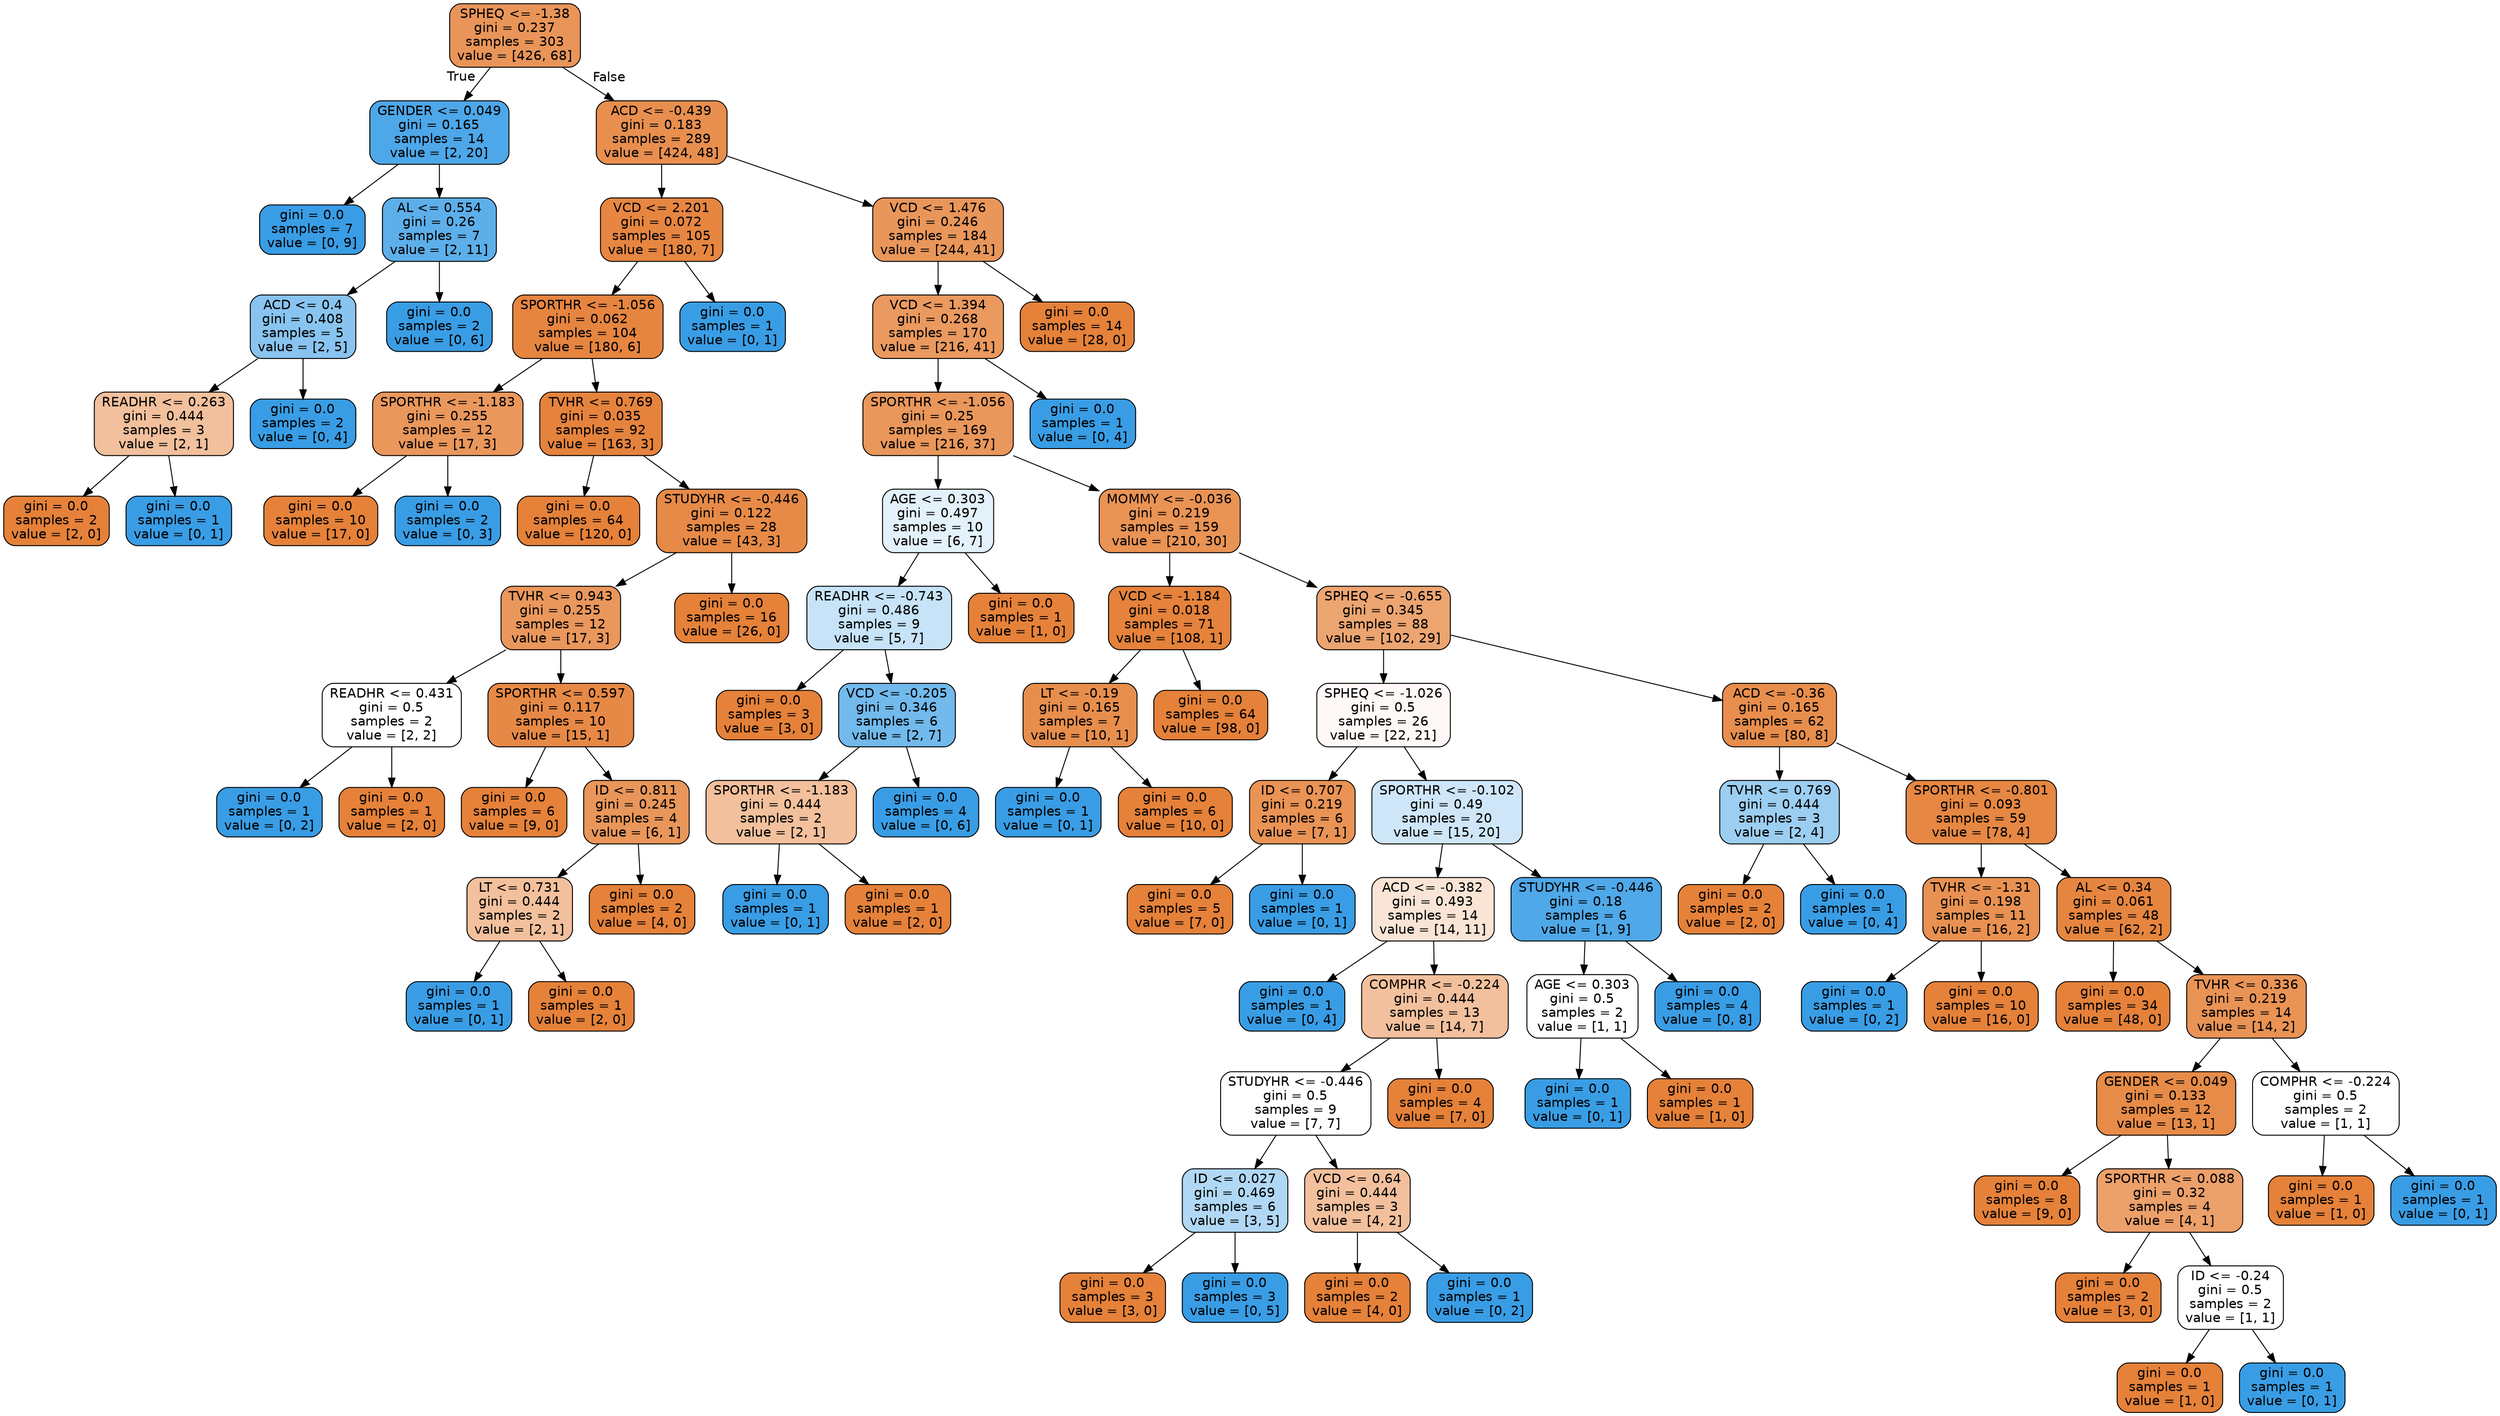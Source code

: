 digraph Tree {
node [shape=box, style="filled, rounded", color="black", fontname=helvetica] ;
edge [fontname=helvetica] ;
0 [label="SPHEQ <= -1.38\ngini = 0.237\nsamples = 303\nvalue = [426, 68]", fillcolor="#e99559"] ;
1 [label="GENDER <= 0.049\ngini = 0.165\nsamples = 14\nvalue = [2, 20]", fillcolor="#4da7e8"] ;
0 -> 1 [labeldistance=2.5, labelangle=45, headlabel="True"] ;
2 [label="gini = 0.0\nsamples = 7\nvalue = [0, 9]", fillcolor="#399de5"] ;
1 -> 2 ;
3 [label="AL <= 0.554\ngini = 0.26\nsamples = 7\nvalue = [2, 11]", fillcolor="#5dafea"] ;
1 -> 3 ;
4 [label="ACD <= 0.4\ngini = 0.408\nsamples = 5\nvalue = [2, 5]", fillcolor="#88c4ef"] ;
3 -> 4 ;
5 [label="READHR <= 0.263\ngini = 0.444\nsamples = 3\nvalue = [2, 1]", fillcolor="#f2c09c"] ;
4 -> 5 ;
6 [label="gini = 0.0\nsamples = 2\nvalue = [2, 0]", fillcolor="#e58139"] ;
5 -> 6 ;
7 [label="gini = 0.0\nsamples = 1\nvalue = [0, 1]", fillcolor="#399de5"] ;
5 -> 7 ;
8 [label="gini = 0.0\nsamples = 2\nvalue = [0, 4]", fillcolor="#399de5"] ;
4 -> 8 ;
9 [label="gini = 0.0\nsamples = 2\nvalue = [0, 6]", fillcolor="#399de5"] ;
3 -> 9 ;
10 [label="ACD <= -0.439\ngini = 0.183\nsamples = 289\nvalue = [424, 48]", fillcolor="#e88f4f"] ;
0 -> 10 [labeldistance=2.5, labelangle=-45, headlabel="False"] ;
11 [label="VCD <= 2.201\ngini = 0.072\nsamples = 105\nvalue = [180, 7]", fillcolor="#e68641"] ;
10 -> 11 ;
12 [label="SPORTHR <= -1.056\ngini = 0.062\nsamples = 104\nvalue = [180, 6]", fillcolor="#e68540"] ;
11 -> 12 ;
13 [label="SPORTHR <= -1.183\ngini = 0.255\nsamples = 12\nvalue = [17, 3]", fillcolor="#ea975c"] ;
12 -> 13 ;
14 [label="gini = 0.0\nsamples = 10\nvalue = [17, 0]", fillcolor="#e58139"] ;
13 -> 14 ;
15 [label="gini = 0.0\nsamples = 2\nvalue = [0, 3]", fillcolor="#399de5"] ;
13 -> 15 ;
16 [label="TVHR <= 0.769\ngini = 0.035\nsamples = 92\nvalue = [163, 3]", fillcolor="#e5833d"] ;
12 -> 16 ;
17 [label="gini = 0.0\nsamples = 64\nvalue = [120, 0]", fillcolor="#e58139"] ;
16 -> 17 ;
18 [label="STUDYHR <= -0.446\ngini = 0.122\nsamples = 28\nvalue = [43, 3]", fillcolor="#e78a47"] ;
16 -> 18 ;
19 [label="TVHR <= 0.943\ngini = 0.255\nsamples = 12\nvalue = [17, 3]", fillcolor="#ea975c"] ;
18 -> 19 ;
20 [label="READHR <= 0.431\ngini = 0.5\nsamples = 2\nvalue = [2, 2]", fillcolor="#ffffff"] ;
19 -> 20 ;
21 [label="gini = 0.0\nsamples = 1\nvalue = [0, 2]", fillcolor="#399de5"] ;
20 -> 21 ;
22 [label="gini = 0.0\nsamples = 1\nvalue = [2, 0]", fillcolor="#e58139"] ;
20 -> 22 ;
23 [label="SPORTHR <= 0.597\ngini = 0.117\nsamples = 10\nvalue = [15, 1]", fillcolor="#e78946"] ;
19 -> 23 ;
24 [label="gini = 0.0\nsamples = 6\nvalue = [9, 0]", fillcolor="#e58139"] ;
23 -> 24 ;
25 [label="ID <= 0.811\ngini = 0.245\nsamples = 4\nvalue = [6, 1]", fillcolor="#e9965a"] ;
23 -> 25 ;
26 [label="LT <= 0.731\ngini = 0.444\nsamples = 2\nvalue = [2, 1]", fillcolor="#f2c09c"] ;
25 -> 26 ;
27 [label="gini = 0.0\nsamples = 1\nvalue = [0, 1]", fillcolor="#399de5"] ;
26 -> 27 ;
28 [label="gini = 0.0\nsamples = 1\nvalue = [2, 0]", fillcolor="#e58139"] ;
26 -> 28 ;
29 [label="gini = 0.0\nsamples = 2\nvalue = [4, 0]", fillcolor="#e58139"] ;
25 -> 29 ;
30 [label="gini = 0.0\nsamples = 16\nvalue = [26, 0]", fillcolor="#e58139"] ;
18 -> 30 ;
31 [label="gini = 0.0\nsamples = 1\nvalue = [0, 1]", fillcolor="#399de5"] ;
11 -> 31 ;
32 [label="VCD <= 1.476\ngini = 0.246\nsamples = 184\nvalue = [244, 41]", fillcolor="#e9965a"] ;
10 -> 32 ;
33 [label="VCD <= 1.394\ngini = 0.268\nsamples = 170\nvalue = [216, 41]", fillcolor="#ea995f"] ;
32 -> 33 ;
34 [label="SPORTHR <= -1.056\ngini = 0.25\nsamples = 169\nvalue = [216, 37]", fillcolor="#e9975b"] ;
33 -> 34 ;
35 [label="AGE <= 0.303\ngini = 0.497\nsamples = 10\nvalue = [6, 7]", fillcolor="#e3f1fb"] ;
34 -> 35 ;
36 [label="READHR <= -0.743\ngini = 0.486\nsamples = 9\nvalue = [5, 7]", fillcolor="#c6e3f8"] ;
35 -> 36 ;
37 [label="gini = 0.0\nsamples = 3\nvalue = [3, 0]", fillcolor="#e58139"] ;
36 -> 37 ;
38 [label="VCD <= -0.205\ngini = 0.346\nsamples = 6\nvalue = [2, 7]", fillcolor="#72b9ec"] ;
36 -> 38 ;
39 [label="SPORTHR <= -1.183\ngini = 0.444\nsamples = 2\nvalue = [2, 1]", fillcolor="#f2c09c"] ;
38 -> 39 ;
40 [label="gini = 0.0\nsamples = 1\nvalue = [0, 1]", fillcolor="#399de5"] ;
39 -> 40 ;
41 [label="gini = 0.0\nsamples = 1\nvalue = [2, 0]", fillcolor="#e58139"] ;
39 -> 41 ;
42 [label="gini = 0.0\nsamples = 4\nvalue = [0, 6]", fillcolor="#399de5"] ;
38 -> 42 ;
43 [label="gini = 0.0\nsamples = 1\nvalue = [1, 0]", fillcolor="#e58139"] ;
35 -> 43 ;
44 [label="MOMMY <= -0.036\ngini = 0.219\nsamples = 159\nvalue = [210, 30]", fillcolor="#e99355"] ;
34 -> 44 ;
45 [label="VCD <= -1.184\ngini = 0.018\nsamples = 71\nvalue = [108, 1]", fillcolor="#e5823b"] ;
44 -> 45 ;
46 [label="LT <= -0.19\ngini = 0.165\nsamples = 7\nvalue = [10, 1]", fillcolor="#e88e4d"] ;
45 -> 46 ;
47 [label="gini = 0.0\nsamples = 1\nvalue = [0, 1]", fillcolor="#399de5"] ;
46 -> 47 ;
48 [label="gini = 0.0\nsamples = 6\nvalue = [10, 0]", fillcolor="#e58139"] ;
46 -> 48 ;
49 [label="gini = 0.0\nsamples = 64\nvalue = [98, 0]", fillcolor="#e58139"] ;
45 -> 49 ;
50 [label="SPHEQ <= -0.655\ngini = 0.345\nsamples = 88\nvalue = [102, 29]", fillcolor="#eca571"] ;
44 -> 50 ;
51 [label="SPHEQ <= -1.026\ngini = 0.5\nsamples = 26\nvalue = [22, 21]", fillcolor="#fef9f6"] ;
50 -> 51 ;
52 [label="ID <= 0.707\ngini = 0.219\nsamples = 6\nvalue = [7, 1]", fillcolor="#e99355"] ;
51 -> 52 ;
53 [label="gini = 0.0\nsamples = 5\nvalue = [7, 0]", fillcolor="#e58139"] ;
52 -> 53 ;
54 [label="gini = 0.0\nsamples = 1\nvalue = [0, 1]", fillcolor="#399de5"] ;
52 -> 54 ;
55 [label="SPORTHR <= -0.102\ngini = 0.49\nsamples = 20\nvalue = [15, 20]", fillcolor="#cee6f8"] ;
51 -> 55 ;
56 [label="ACD <= -0.382\ngini = 0.493\nsamples = 14\nvalue = [14, 11]", fillcolor="#f9e4d5"] ;
55 -> 56 ;
57 [label="gini = 0.0\nsamples = 1\nvalue = [0, 4]", fillcolor="#399de5"] ;
56 -> 57 ;
58 [label="COMPHR <= -0.224\ngini = 0.444\nsamples = 13\nvalue = [14, 7]", fillcolor="#f2c09c"] ;
56 -> 58 ;
59 [label="STUDYHR <= -0.446\ngini = 0.5\nsamples = 9\nvalue = [7, 7]", fillcolor="#ffffff"] ;
58 -> 59 ;
60 [label="ID <= 0.027\ngini = 0.469\nsamples = 6\nvalue = [3, 5]", fillcolor="#b0d8f5"] ;
59 -> 60 ;
61 [label="gini = 0.0\nsamples = 3\nvalue = [3, 0]", fillcolor="#e58139"] ;
60 -> 61 ;
62 [label="gini = 0.0\nsamples = 3\nvalue = [0, 5]", fillcolor="#399de5"] ;
60 -> 62 ;
63 [label="VCD <= 0.64\ngini = 0.444\nsamples = 3\nvalue = [4, 2]", fillcolor="#f2c09c"] ;
59 -> 63 ;
64 [label="gini = 0.0\nsamples = 2\nvalue = [4, 0]", fillcolor="#e58139"] ;
63 -> 64 ;
65 [label="gini = 0.0\nsamples = 1\nvalue = [0, 2]", fillcolor="#399de5"] ;
63 -> 65 ;
66 [label="gini = 0.0\nsamples = 4\nvalue = [7, 0]", fillcolor="#e58139"] ;
58 -> 66 ;
67 [label="STUDYHR <= -0.446\ngini = 0.18\nsamples = 6\nvalue = [1, 9]", fillcolor="#4fa8e8"] ;
55 -> 67 ;
68 [label="AGE <= 0.303\ngini = 0.5\nsamples = 2\nvalue = [1, 1]", fillcolor="#ffffff"] ;
67 -> 68 ;
69 [label="gini = 0.0\nsamples = 1\nvalue = [0, 1]", fillcolor="#399de5"] ;
68 -> 69 ;
70 [label="gini = 0.0\nsamples = 1\nvalue = [1, 0]", fillcolor="#e58139"] ;
68 -> 70 ;
71 [label="gini = 0.0\nsamples = 4\nvalue = [0, 8]", fillcolor="#399de5"] ;
67 -> 71 ;
72 [label="ACD <= -0.36\ngini = 0.165\nsamples = 62\nvalue = [80, 8]", fillcolor="#e88e4d"] ;
50 -> 72 ;
73 [label="TVHR <= 0.769\ngini = 0.444\nsamples = 3\nvalue = [2, 4]", fillcolor="#9ccef2"] ;
72 -> 73 ;
74 [label="gini = 0.0\nsamples = 2\nvalue = [2, 0]", fillcolor="#e58139"] ;
73 -> 74 ;
75 [label="gini = 0.0\nsamples = 1\nvalue = [0, 4]", fillcolor="#399de5"] ;
73 -> 75 ;
76 [label="SPORTHR <= -0.801\ngini = 0.093\nsamples = 59\nvalue = [78, 4]", fillcolor="#e68743"] ;
72 -> 76 ;
77 [label="TVHR <= -1.31\ngini = 0.198\nsamples = 11\nvalue = [16, 2]", fillcolor="#e89152"] ;
76 -> 77 ;
78 [label="gini = 0.0\nsamples = 1\nvalue = [0, 2]", fillcolor="#399de5"] ;
77 -> 78 ;
79 [label="gini = 0.0\nsamples = 10\nvalue = [16, 0]", fillcolor="#e58139"] ;
77 -> 79 ;
80 [label="AL <= 0.34\ngini = 0.061\nsamples = 48\nvalue = [62, 2]", fillcolor="#e6853f"] ;
76 -> 80 ;
81 [label="gini = 0.0\nsamples = 34\nvalue = [48, 0]", fillcolor="#e58139"] ;
80 -> 81 ;
82 [label="TVHR <= 0.336\ngini = 0.219\nsamples = 14\nvalue = [14, 2]", fillcolor="#e99355"] ;
80 -> 82 ;
83 [label="GENDER <= 0.049\ngini = 0.133\nsamples = 12\nvalue = [13, 1]", fillcolor="#e78b48"] ;
82 -> 83 ;
84 [label="gini = 0.0\nsamples = 8\nvalue = [9, 0]", fillcolor="#e58139"] ;
83 -> 84 ;
85 [label="SPORTHR <= 0.088\ngini = 0.32\nsamples = 4\nvalue = [4, 1]", fillcolor="#eca06a"] ;
83 -> 85 ;
86 [label="gini = 0.0\nsamples = 2\nvalue = [3, 0]", fillcolor="#e58139"] ;
85 -> 86 ;
87 [label="ID <= -0.24\ngini = 0.5\nsamples = 2\nvalue = [1, 1]", fillcolor="#ffffff"] ;
85 -> 87 ;
88 [label="gini = 0.0\nsamples = 1\nvalue = [1, 0]", fillcolor="#e58139"] ;
87 -> 88 ;
89 [label="gini = 0.0\nsamples = 1\nvalue = [0, 1]", fillcolor="#399de5"] ;
87 -> 89 ;
90 [label="COMPHR <= -0.224\ngini = 0.5\nsamples = 2\nvalue = [1, 1]", fillcolor="#ffffff"] ;
82 -> 90 ;
91 [label="gini = 0.0\nsamples = 1\nvalue = [1, 0]", fillcolor="#e58139"] ;
90 -> 91 ;
92 [label="gini = 0.0\nsamples = 1\nvalue = [0, 1]", fillcolor="#399de5"] ;
90 -> 92 ;
93 [label="gini = 0.0\nsamples = 1\nvalue = [0, 4]", fillcolor="#399de5"] ;
33 -> 93 ;
94 [label="gini = 0.0\nsamples = 14\nvalue = [28, 0]", fillcolor="#e58139"] ;
32 -> 94 ;
}